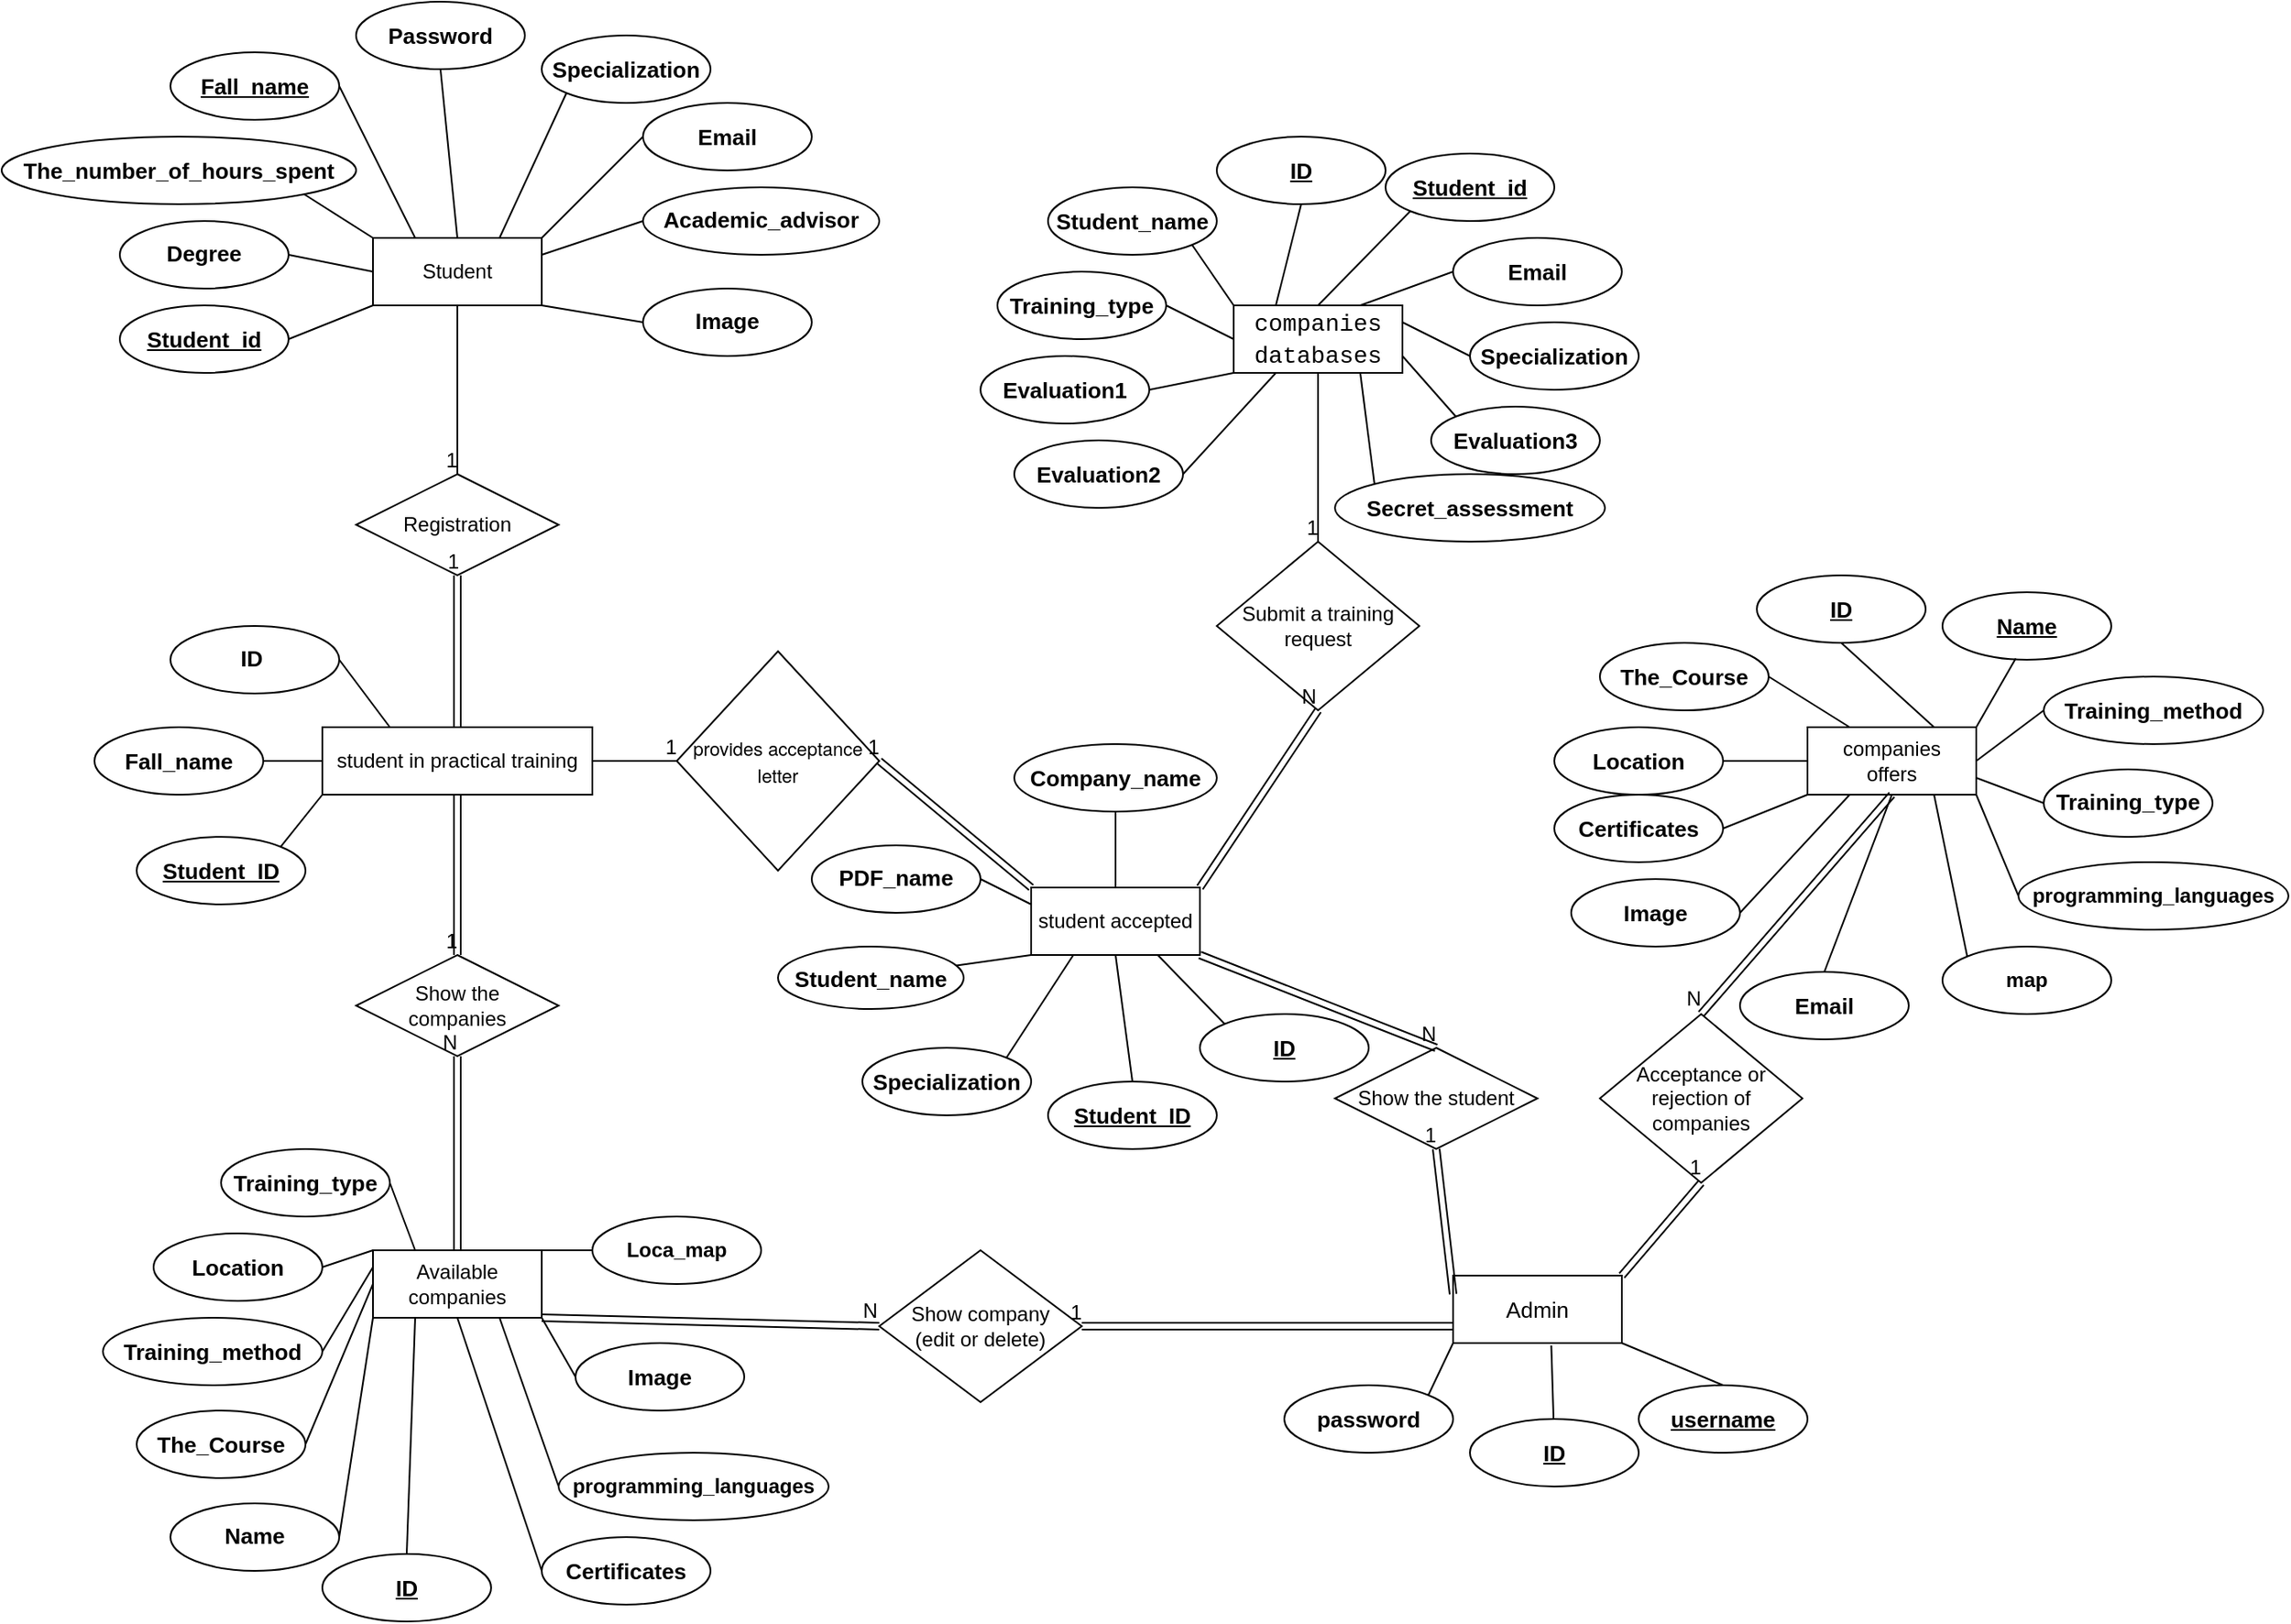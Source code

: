 <mxfile version="12.9.13" type="device"><diagram id="C5RBs43oDa-KdzZeNtuy" name="Page-1"><mxGraphModel dx="2105" dy="607" grid="1" gridSize="10" guides="1" tooltips="1" connect="1" arrows="1" fold="1" page="1" pageScale="1" pageWidth="827" pageHeight="1169" math="0" shadow="0"><root><mxCell id="WIyWlLk6GJQsqaUBKTNV-0"/><mxCell id="WIyWlLk6GJQsqaUBKTNV-1" parent="WIyWlLk6GJQsqaUBKTNV-0"/><mxCell id="EBYsE_pvQ5f8uuLPag2J-0" value="&lt;span style=&quot;font-size: 13.12px&quot;&gt;Admin&lt;/span&gt;" style="whiteSpace=wrap;html=1;align=center;" parent="WIyWlLk6GJQsqaUBKTNV-1" vertex="1"><mxGeometry x="640" y="775" width="100" height="40" as="geometry"/></mxCell><mxCell id="EBYsE_pvQ5f8uuLPag2J-1" value="student in practical training" style="whiteSpace=wrap;html=1;align=center;" parent="WIyWlLk6GJQsqaUBKTNV-1" vertex="1"><mxGeometry x="-30" y="450" width="160" height="40" as="geometry"/></mxCell><mxCell id="EBYsE_pvQ5f8uuLPag2J-2" value="student accepted" style="whiteSpace=wrap;html=1;align=center;" parent="WIyWlLk6GJQsqaUBKTNV-1" vertex="1"><mxGeometry x="390" y="545" width="100" height="40" as="geometry"/></mxCell><mxCell id="EBYsE_pvQ5f8uuLPag2J-4" value="Student" style="whiteSpace=wrap;html=1;align=center;" parent="WIyWlLk6GJQsqaUBKTNV-1" vertex="1"><mxGeometry y="160" width="100" height="40" as="geometry"/></mxCell><mxCell id="EBYsE_pvQ5f8uuLPag2J-7" value="companies&lt;br&gt;offers" style="whiteSpace=wrap;html=1;align=center;" parent="WIyWlLk6GJQsqaUBKTNV-1" vertex="1"><mxGeometry x="850" y="450" width="100" height="40" as="geometry"/></mxCell><mxCell id="EBYsE_pvQ5f8uuLPag2J-8" value="&lt;div style=&quot;font-family: &amp;#34;consolas&amp;#34; , &amp;#34;courier new&amp;#34; , monospace ; font-size: 14px ; line-height: 19px&quot;&gt;companies&lt;/div&gt;&lt;div style=&quot;font-family: &amp;#34;consolas&amp;#34; , &amp;#34;courier new&amp;#34; , monospace ; font-size: 14px ; line-height: 19px&quot;&gt;databases&lt;/div&gt;" style="whiteSpace=wrap;html=1;align=center;" parent="WIyWlLk6GJQsqaUBKTNV-1" vertex="1"><mxGeometry x="510" y="200" width="100" height="40" as="geometry"/></mxCell><mxCell id="EBYsE_pvQ5f8uuLPag2J-11" value="Available companies" style="whiteSpace=wrap;html=1;align=center;" parent="WIyWlLk6GJQsqaUBKTNV-1" vertex="1"><mxGeometry y="760" width="100" height="40" as="geometry"/></mxCell><mxCell id="EBYsE_pvQ5f8uuLPag2J-13" value="Registration" style="shape=rhombus;perimeter=rhombusPerimeter;whiteSpace=wrap;html=1;align=center;" parent="WIyWlLk6GJQsqaUBKTNV-1" vertex="1"><mxGeometry x="-10" y="300" width="120" height="60" as="geometry"/></mxCell><mxCell id="EBYsE_pvQ5f8uuLPag2J-16" value="" style="endArrow=none;html=1;rounded=0;exitX=0.5;exitY=1;exitDx=0;exitDy=0;entryX=0.5;entryY=0;entryDx=0;entryDy=0;" parent="WIyWlLk6GJQsqaUBKTNV-1" source="EBYsE_pvQ5f8uuLPag2J-4" target="EBYsE_pvQ5f8uuLPag2J-13" edge="1"><mxGeometry relative="1" as="geometry"><mxPoint x="330" y="440" as="sourcePoint"/><mxPoint x="310" y="220" as="targetPoint"/></mxGeometry></mxCell><mxCell id="EBYsE_pvQ5f8uuLPag2J-17" value="1" style="resizable=0;html=1;align=right;verticalAlign=bottom;" parent="EBYsE_pvQ5f8uuLPag2J-16" connectable="0" vertex="1"><mxGeometry x="1" relative="1" as="geometry"/></mxCell><mxCell id="EBYsE_pvQ5f8uuLPag2J-25" value="" style="shape=link;html=1;rounded=0;entryX=0.5;entryY=1;entryDx=0;entryDy=0;exitX=0.5;exitY=0;exitDx=0;exitDy=0;" parent="WIyWlLk6GJQsqaUBKTNV-1" source="EBYsE_pvQ5f8uuLPag2J-1" target="EBYsE_pvQ5f8uuLPag2J-13" edge="1"><mxGeometry relative="1" as="geometry"><mxPoint x="340" y="430" as="sourcePoint"/><mxPoint x="490" y="440" as="targetPoint"/></mxGeometry></mxCell><mxCell id="EBYsE_pvQ5f8uuLPag2J-26" value="1" style="resizable=0;html=1;align=right;verticalAlign=bottom;" parent="EBYsE_pvQ5f8uuLPag2J-25" connectable="0" vertex="1"><mxGeometry x="1" relative="1" as="geometry"><mxPoint x="1" as="offset"/></mxGeometry></mxCell><mxCell id="EBYsE_pvQ5f8uuLPag2J-27" value="&lt;span style=&quot;font-family: &amp;#34;whitney&amp;#34; , &amp;#34;helvetica neue&amp;#34; , &amp;#34;helvetica&amp;#34; , &amp;#34;arial&amp;#34; , sans-serif ; text-align: left&quot;&gt;&lt;font style=&quot;font-size: 11px&quot;&gt;provides acceptance letter&lt;/font&gt;&lt;/span&gt;" style="shape=rhombus;perimeter=rhombusPerimeter;whiteSpace=wrap;html=1;align=center;" parent="WIyWlLk6GJQsqaUBKTNV-1" vertex="1"><mxGeometry x="180" y="405" width="120" height="130" as="geometry"/></mxCell><mxCell id="EBYsE_pvQ5f8uuLPag2J-34" value="" style="shape=link;html=1;rounded=0;entryX=1;entryY=0.5;entryDx=0;entryDy=0;exitX=0;exitY=0;exitDx=0;exitDy=0;" parent="WIyWlLk6GJQsqaUBKTNV-1" source="EBYsE_pvQ5f8uuLPag2J-2" target="EBYsE_pvQ5f8uuLPag2J-27" edge="1"><mxGeometry relative="1" as="geometry"><mxPoint x="330" y="310" as="sourcePoint"/><mxPoint x="490" y="310" as="targetPoint"/></mxGeometry></mxCell><mxCell id="EBYsE_pvQ5f8uuLPag2J-35" value="1" style="resizable=0;html=1;align=right;verticalAlign=bottom;" parent="EBYsE_pvQ5f8uuLPag2J-34" connectable="0" vertex="1"><mxGeometry x="1" relative="1" as="geometry"/></mxCell><mxCell id="EBYsE_pvQ5f8uuLPag2J-38" value="" style="endArrow=none;html=1;rounded=0;exitX=1;exitY=0.5;exitDx=0;exitDy=0;entryX=0;entryY=0.5;entryDx=0;entryDy=0;" parent="WIyWlLk6GJQsqaUBKTNV-1" source="EBYsE_pvQ5f8uuLPag2J-1" target="EBYsE_pvQ5f8uuLPag2J-27" edge="1"><mxGeometry relative="1" as="geometry"><mxPoint x="330" y="310" as="sourcePoint"/><mxPoint x="490" y="310" as="targetPoint"/></mxGeometry></mxCell><mxCell id="EBYsE_pvQ5f8uuLPag2J-39" value="1" style="resizable=0;html=1;align=right;verticalAlign=bottom;" parent="EBYsE_pvQ5f8uuLPag2J-38" connectable="0" vertex="1"><mxGeometry x="1" relative="1" as="geometry"/></mxCell><mxCell id="EBYsE_pvQ5f8uuLPag2J-41" value="Show the&lt;br&gt;companies" style="shape=rhombus;perimeter=rhombusPerimeter;whiteSpace=wrap;html=1;align=center;" parent="WIyWlLk6GJQsqaUBKTNV-1" vertex="1"><mxGeometry x="-10" y="585" width="120" height="60" as="geometry"/></mxCell><mxCell id="EBYsE_pvQ5f8uuLPag2J-42" value="Acceptance or rejection of companies" style="shape=rhombus;perimeter=rhombusPerimeter;whiteSpace=wrap;html=1;align=center;" parent="WIyWlLk6GJQsqaUBKTNV-1" vertex="1"><mxGeometry x="727" y="620" width="120" height="100" as="geometry"/></mxCell><mxCell id="EBYsE_pvQ5f8uuLPag2J-43" value="Show company&lt;br&gt;(edit or delete)" style="shape=rhombus;perimeter=rhombusPerimeter;whiteSpace=wrap;html=1;align=center;" parent="WIyWlLk6GJQsqaUBKTNV-1" vertex="1"><mxGeometry x="300" y="760" width="120" height="90" as="geometry"/></mxCell><mxCell id="EBYsE_pvQ5f8uuLPag2J-44" value="" style="shape=link;html=1;rounded=0;exitX=0;exitY=0.75;exitDx=0;exitDy=0;entryX=1;entryY=0.5;entryDx=0;entryDy=0;" parent="WIyWlLk6GJQsqaUBKTNV-1" source="EBYsE_pvQ5f8uuLPag2J-0" target="EBYsE_pvQ5f8uuLPag2J-43" edge="1"><mxGeometry relative="1" as="geometry"><mxPoint x="340" y="630" as="sourcePoint"/><mxPoint x="610" y="690" as="targetPoint"/></mxGeometry></mxCell><mxCell id="EBYsE_pvQ5f8uuLPag2J-45" value="1" style="resizable=0;html=1;align=right;verticalAlign=bottom;" parent="EBYsE_pvQ5f8uuLPag2J-44" connectable="0" vertex="1"><mxGeometry x="1" relative="1" as="geometry"/></mxCell><mxCell id="EBYsE_pvQ5f8uuLPag2J-46" value="" style="shape=link;html=1;rounded=0;exitX=1;exitY=1;exitDx=0;exitDy=0;entryX=0;entryY=0.5;entryDx=0;entryDy=0;" parent="WIyWlLk6GJQsqaUBKTNV-1" source="EBYsE_pvQ5f8uuLPag2J-11" target="EBYsE_pvQ5f8uuLPag2J-43" edge="1"><mxGeometry relative="1" as="geometry"><mxPoint x="340" y="630" as="sourcePoint"/><mxPoint x="500" y="630" as="targetPoint"/></mxGeometry></mxCell><mxCell id="EBYsE_pvQ5f8uuLPag2J-47" value="N" style="resizable=0;html=1;align=right;verticalAlign=bottom;" parent="EBYsE_pvQ5f8uuLPag2J-46" connectable="0" vertex="1"><mxGeometry x="1" relative="1" as="geometry"/></mxCell><mxCell id="EBYsE_pvQ5f8uuLPag2J-48" value="" style="shape=link;html=1;rounded=0;exitX=0.5;exitY=1;exitDx=0;exitDy=0;entryX=0.5;entryY=0;entryDx=0;entryDy=0;" parent="WIyWlLk6GJQsqaUBKTNV-1" source="EBYsE_pvQ5f8uuLPag2J-7" target="EBYsE_pvQ5f8uuLPag2J-42" edge="1"><mxGeometry relative="1" as="geometry"><mxPoint x="340" y="630" as="sourcePoint"/><mxPoint x="500" y="630" as="targetPoint"/></mxGeometry></mxCell><mxCell id="EBYsE_pvQ5f8uuLPag2J-49" value="N" style="resizable=0;html=1;align=right;verticalAlign=bottom;" parent="EBYsE_pvQ5f8uuLPag2J-48" connectable="0" vertex="1"><mxGeometry x="1" relative="1" as="geometry"/></mxCell><mxCell id="EBYsE_pvQ5f8uuLPag2J-50" value="" style="shape=link;html=1;rounded=0;entryX=0.5;entryY=1;entryDx=0;entryDy=0;exitX=1;exitY=0;exitDx=0;exitDy=0;" parent="WIyWlLk6GJQsqaUBKTNV-1" source="EBYsE_pvQ5f8uuLPag2J-0" target="EBYsE_pvQ5f8uuLPag2J-42" edge="1"><mxGeometry relative="1" as="geometry"><mxPoint x="340" y="630" as="sourcePoint"/><mxPoint x="500" y="630" as="targetPoint"/></mxGeometry></mxCell><mxCell id="EBYsE_pvQ5f8uuLPag2J-51" value="1" style="resizable=0;html=1;align=right;verticalAlign=bottom;" parent="EBYsE_pvQ5f8uuLPag2J-50" connectable="0" vertex="1"><mxGeometry x="1" relative="1" as="geometry"/></mxCell><mxCell id="EBYsE_pvQ5f8uuLPag2J-52" value="Show the student" style="shape=rhombus;perimeter=rhombusPerimeter;whiteSpace=wrap;html=1;align=center;" parent="WIyWlLk6GJQsqaUBKTNV-1" vertex="1"><mxGeometry x="570" y="640" width="120" height="60" as="geometry"/></mxCell><mxCell id="EBYsE_pvQ5f8uuLPag2J-53" value="" style="shape=link;html=1;rounded=0;exitX=1;exitY=1;exitDx=0;exitDy=0;entryX=0.5;entryY=0;entryDx=0;entryDy=0;" parent="WIyWlLk6GJQsqaUBKTNV-1" source="EBYsE_pvQ5f8uuLPag2J-2" target="EBYsE_pvQ5f8uuLPag2J-52" edge="1"><mxGeometry relative="1" as="geometry"><mxPoint x="340" y="630" as="sourcePoint"/><mxPoint x="500" y="630" as="targetPoint"/></mxGeometry></mxCell><mxCell id="EBYsE_pvQ5f8uuLPag2J-54" value="N" style="resizable=0;html=1;align=right;verticalAlign=bottom;" parent="EBYsE_pvQ5f8uuLPag2J-53" connectable="0" vertex="1"><mxGeometry x="1" relative="1" as="geometry"/></mxCell><mxCell id="EBYsE_pvQ5f8uuLPag2J-55" value="" style="shape=link;html=1;rounded=0;entryX=0.5;entryY=1;entryDx=0;entryDy=0;" parent="WIyWlLk6GJQsqaUBKTNV-1" target="EBYsE_pvQ5f8uuLPag2J-52" edge="1"><mxGeometry relative="1" as="geometry"><mxPoint x="640" y="786" as="sourcePoint"/><mxPoint x="530" y="680" as="targetPoint"/></mxGeometry></mxCell><mxCell id="EBYsE_pvQ5f8uuLPag2J-56" value="1" style="resizable=0;html=1;align=right;verticalAlign=bottom;" parent="EBYsE_pvQ5f8uuLPag2J-55" connectable="0" vertex="1"><mxGeometry x="1" relative="1" as="geometry"/></mxCell><mxCell id="EBYsE_pvQ5f8uuLPag2J-58" value="Submit a training request" style="shape=rhombus;perimeter=rhombusPerimeter;whiteSpace=wrap;html=1;align=center;" parent="WIyWlLk6GJQsqaUBKTNV-1" vertex="1"><mxGeometry x="500" y="340" width="120" height="100" as="geometry"/></mxCell><mxCell id="EBYsE_pvQ5f8uuLPag2J-59" value="" style="shape=link;html=1;rounded=0;entryX=0.5;entryY=1;entryDx=0;entryDy=0;exitX=1;exitY=0;exitDx=0;exitDy=0;" parent="WIyWlLk6GJQsqaUBKTNV-1" source="EBYsE_pvQ5f8uuLPag2J-2" target="EBYsE_pvQ5f8uuLPag2J-58" edge="1"><mxGeometry relative="1" as="geometry"><mxPoint x="550" y="507" as="sourcePoint"/><mxPoint x="500" y="490" as="targetPoint"/></mxGeometry></mxCell><mxCell id="EBYsE_pvQ5f8uuLPag2J-60" value="N" style="resizable=0;html=1;align=right;verticalAlign=bottom;" parent="EBYsE_pvQ5f8uuLPag2J-59" connectable="0" vertex="1"><mxGeometry x="1" relative="1" as="geometry"/></mxCell><mxCell id="EBYsE_pvQ5f8uuLPag2J-63" value="" style="shape=link;html=1;rounded=0;exitX=0.5;exitY=0;exitDx=0;exitDy=0;entryX=0.5;entryY=1;entryDx=0;entryDy=0;" parent="WIyWlLk6GJQsqaUBKTNV-1" source="EBYsE_pvQ5f8uuLPag2J-11" target="EBYsE_pvQ5f8uuLPag2J-41" edge="1"><mxGeometry relative="1" as="geometry"><mxPoint x="340" y="630" as="sourcePoint"/><mxPoint x="500" y="630" as="targetPoint"/></mxGeometry></mxCell><mxCell id="EBYsE_pvQ5f8uuLPag2J-64" value="N" style="resizable=0;html=1;align=right;verticalAlign=bottom;" parent="EBYsE_pvQ5f8uuLPag2J-63" connectable="0" vertex="1"><mxGeometry x="1" relative="1" as="geometry"/></mxCell><mxCell id="EBYsE_pvQ5f8uuLPag2J-69" value="" style="shape=link;html=1;rounded=0;exitX=0.5;exitY=1;exitDx=0;exitDy=0;entryX=0.5;entryY=0;entryDx=0;entryDy=0;" parent="WIyWlLk6GJQsqaUBKTNV-1" source="EBYsE_pvQ5f8uuLPag2J-1" target="EBYsE_pvQ5f8uuLPag2J-41" edge="1"><mxGeometry relative="1" as="geometry"><mxPoint x="360" y="600" as="sourcePoint"/><mxPoint x="520" y="600" as="targetPoint"/></mxGeometry></mxCell><mxCell id="EBYsE_pvQ5f8uuLPag2J-70" value="1" style="resizable=0;html=1;align=right;verticalAlign=bottom;" parent="EBYsE_pvQ5f8uuLPag2J-69" connectable="0" vertex="1"><mxGeometry x="1" relative="1" as="geometry"/></mxCell><mxCell id="EBYsE_pvQ5f8uuLPag2J-72" value="" style="endArrow=none;html=1;rounded=0;exitX=0.5;exitY=1;exitDx=0;exitDy=0;entryX=0.5;entryY=0;entryDx=0;entryDy=0;" parent="WIyWlLk6GJQsqaUBKTNV-1" source="EBYsE_pvQ5f8uuLPag2J-8" target="EBYsE_pvQ5f8uuLPag2J-58" edge="1"><mxGeometry relative="1" as="geometry"><mxPoint x="360" y="330" as="sourcePoint"/><mxPoint x="520" y="330" as="targetPoint"/></mxGeometry></mxCell><mxCell id="EBYsE_pvQ5f8uuLPag2J-73" value="1" style="resizable=0;html=1;align=right;verticalAlign=bottom;" parent="EBYsE_pvQ5f8uuLPag2J-72" connectable="0" vertex="1"><mxGeometry x="1" relative="1" as="geometry"/></mxCell><mxCell id="EBYsE_pvQ5f8uuLPag2J-74" value="&lt;span style=&quot;font-family: sans-serif ; font-size: 13.12px ; font-weight: 700 ; text-align: left&quot;&gt;Student_id&lt;/span&gt;" style="ellipse;whiteSpace=wrap;html=1;align=center;fontStyle=4;" parent="WIyWlLk6GJQsqaUBKTNV-1" vertex="1"><mxGeometry x="-150" y="200" width="100" height="40" as="geometry"/></mxCell><mxCell id="EBYsE_pvQ5f8uuLPag2J-75" value="&lt;br&gt;&lt;table id=&quot;tablestructure&quot; class=&quot;table table-light table-striped table-hover w-auto&quot; style=&quot;box-sizing: border-box ; border-collapse: collapse ; margin-bottom: 1rem ; font-family: sans-serif ; font-size: 13.12px ; text-align: left ; width: auto&quot;&gt;&lt;tbody style=&quot;box-sizing: border-box&quot;&gt;&lt;tr style=&quot;box-sizing: border-box&quot;&gt;&lt;th class=&quot;nowrap&quot; style=&quot;box-sizing: border-box ; text-align: left ; padding: 0.1em 0.3em ; vertical-align: middle ; border-top: 0px solid rgb(251 , 252 , 252) ; border-right-color: rgb(251 , 252 , 252) ; border-bottom-color: rgb(251 , 252 , 252) ; border-left-color: rgb(251 , 252 , 252) ; text-shadow: rgb(255 , 255 , 255) 0px 1px 0px&quot;&gt;&lt;label for=&quot;checkbox_row_7&quot; style=&quot;box-sizing: border-box ; display: inline-block ; margin: 0.3rem 0px&quot;&gt;Academic_advisor&lt;/label&gt;&lt;/th&gt;&lt;/tr&gt;&lt;/tbody&gt;&lt;/table&gt;" style="ellipse;whiteSpace=wrap;html=1;align=center;" parent="WIyWlLk6GJQsqaUBKTNV-1" vertex="1"><mxGeometry x="160" y="130" width="140" height="40" as="geometry"/></mxCell><mxCell id="EBYsE_pvQ5f8uuLPag2J-76" value="&lt;span style=&quot;font-family: sans-serif ; font-size: 13.12px ; font-weight: 700 ; text-align: left&quot;&gt;Email&lt;/span&gt;" style="ellipse;whiteSpace=wrap;html=1;align=center;" parent="WIyWlLk6GJQsqaUBKTNV-1" vertex="1"><mxGeometry x="160" y="80" width="100" height="40" as="geometry"/></mxCell><mxCell id="EBYsE_pvQ5f8uuLPag2J-77" value="&lt;span style=&quot;font-family: sans-serif ; font-size: 13.12px ; font-weight: 700 ; text-align: left&quot;&gt;The_number_of_hours_spent&lt;/span&gt;" style="ellipse;whiteSpace=wrap;html=1;align=center;" parent="WIyWlLk6GJQsqaUBKTNV-1" vertex="1"><mxGeometry x="-220" y="100" width="210" height="40" as="geometry"/></mxCell><mxCell id="EBYsE_pvQ5f8uuLPag2J-78" value="&lt;br&gt;&lt;table id=&quot;tablestructure&quot; class=&quot;table table-light table-striped table-hover w-auto&quot; style=&quot;box-sizing: border-box ; border-collapse: collapse ; margin-bottom: 1rem ; font-family: sans-serif ; font-size: 13.12px ; text-align: left ; width: auto&quot;&gt;&lt;tbody style=&quot;box-sizing: border-box&quot;&gt;&lt;tr style=&quot;box-sizing: border-box&quot;&gt;&lt;th class=&quot;nowrap&quot; style=&quot;box-sizing: border-box ; text-align: left ; padding: 0.1em 0.3em ; vertical-align: middle ; border-top: 0px solid rgb(251 , 252 , 252) ; border-right-color: rgb(251 , 252 , 252) ; border-bottom-color: rgb(251 , 252 , 252) ; border-left-color: rgb(251 , 252 , 252) ; text-shadow: rgb(255 , 255 , 255) 0px 1px 0px&quot;&gt;&lt;label for=&quot;checkbox_row_9&quot; style=&quot;box-sizing: border-box ; display: inline-block ; margin: 0.3rem 0px&quot;&gt;Degree&lt;/label&gt;&lt;/th&gt;&lt;/tr&gt;&lt;/tbody&gt;&lt;/table&gt;" style="ellipse;whiteSpace=wrap;html=1;align=center;" parent="WIyWlLk6GJQsqaUBKTNV-1" vertex="1"><mxGeometry x="-150" y="150" width="100" height="40" as="geometry"/></mxCell><mxCell id="EBYsE_pvQ5f8uuLPag2J-79" value="&lt;span style=&quot;font-family: sans-serif ; font-size: 13.12px ; font-weight: 700 ; text-align: left&quot;&gt;Specialization&lt;/span&gt;" style="ellipse;whiteSpace=wrap;html=1;align=center;" parent="WIyWlLk6GJQsqaUBKTNV-1" vertex="1"><mxGeometry x="100" y="40" width="100" height="40" as="geometry"/></mxCell><mxCell id="EBYsE_pvQ5f8uuLPag2J-80" value="&lt;span style=&quot;font-family: sans-serif ; font-size: 13.12px ; font-weight: 700 ; text-align: left&quot;&gt;Password&lt;/span&gt;" style="ellipse;whiteSpace=wrap;html=1;align=center;" parent="WIyWlLk6GJQsqaUBKTNV-1" vertex="1"><mxGeometry x="-10" y="20" width="100" height="40" as="geometry"/></mxCell><mxCell id="EBYsE_pvQ5f8uuLPag2J-82" value="&lt;br&gt;&lt;table id=&quot;tablestructure&quot; class=&quot;table table-light table-striped table-hover w-auto&quot; style=&quot;box-sizing: border-box ; border-collapse: collapse ; margin-bottom: 1rem ; font-family: sans-serif ; font-size: 13.12px ; text-align: left ; width: auto&quot;&gt;&lt;tbody style=&quot;box-sizing: border-box&quot;&gt;&lt;tr style=&quot;box-sizing: border-box&quot;&gt;&lt;th class=&quot;nowrap&quot; style=&quot;box-sizing: border-box ; text-align: left ; padding: 0.1em 0.3em ; vertical-align: middle ; border-top: 0px solid rgb(251 , 252 , 252) ; border-right-color: rgb(251 , 252 , 252) ; border-bottom-color: rgb(251 , 252 , 252) ; border-left-color: rgb(251 , 252 , 252) ; text-shadow: rgb(255 , 255 , 255) 0px 1px 0px&quot;&gt;&lt;label for=&quot;checkbox_row_10&quot; style=&quot;box-sizing: border-box ; display: inline-block ; margin: 0.3rem 0px&quot;&gt;Image&lt;/label&gt;&lt;/th&gt;&lt;/tr&gt;&lt;/tbody&gt;&lt;/table&gt;" style="ellipse;whiteSpace=wrap;html=1;align=center;" parent="WIyWlLk6GJQsqaUBKTNV-1" vertex="1"><mxGeometry x="160" y="190" width="100" height="40" as="geometry"/></mxCell><mxCell id="EBYsE_pvQ5f8uuLPag2J-87" value="&lt;span style=&quot;font-family: sans-serif ; font-size: 13.12px ; font-weight: 700 ; text-align: left&quot;&gt;Fall_name&lt;/span&gt;" style="ellipse;whiteSpace=wrap;html=1;align=center;fontStyle=4;" parent="WIyWlLk6GJQsqaUBKTNV-1" vertex="1"><mxGeometry x="-120" y="50" width="100" height="40" as="geometry"/></mxCell><mxCell id="EBYsE_pvQ5f8uuLPag2J-95" value="&lt;br&gt;&lt;table id=&quot;tablestructure&quot; class=&quot;table table-light table-striped table-hover w-auto&quot; style=&quot;box-sizing: border-box ; border-collapse: collapse ; margin-bottom: 1rem ; font-family: sans-serif ; font-size: 13.12px ; text-align: left ; width: auto&quot;&gt;&lt;tbody style=&quot;box-sizing: border-box&quot;&gt;&lt;tr style=&quot;box-sizing: border-box&quot;&gt;&lt;th class=&quot;nowrap&quot; style=&quot;box-sizing: border-box ; text-align: left ; padding: 0.1em 0.3em ; vertical-align: middle ; border-top: 0px solid rgb(251 , 252 , 252) ; border-right-color: rgb(251 , 252 , 252) ; border-bottom-color: rgb(251 , 252 , 252) ; border-left-color: rgb(251 , 252 , 252) ; text-shadow: rgb(255 , 255 , 255) 0px 1px 0px&quot;&gt;&lt;label for=&quot;checkbox_row_2&quot; style=&quot;box-sizing: border-box ; display: inline-block ; margin: 0.3rem 0px&quot;&gt;Name&lt;/label&gt;&lt;/th&gt;&lt;/tr&gt;&lt;/tbody&gt;&lt;/table&gt;" style="ellipse;whiteSpace=wrap;html=1;align=center;fontStyle=4;" parent="WIyWlLk6GJQsqaUBKTNV-1" vertex="1"><mxGeometry x="-120" y="910" width="100" height="40" as="geometry"/></mxCell><mxCell id="EBYsE_pvQ5f8uuLPag2J-96" value="&lt;span style=&quot;font-family: sans-serif ; font-size: 13.12px ; font-weight: 700 ; text-align: left&quot;&gt;ID&lt;/span&gt;" style="ellipse;whiteSpace=wrap;html=1;align=center;fontStyle=4;" parent="WIyWlLk6GJQsqaUBKTNV-1" vertex="1"><mxGeometry x="-30" y="940" width="100" height="40" as="geometry"/></mxCell><mxCell id="EBYsE_pvQ5f8uuLPag2J-97" value="&lt;span style=&quot;font-family: sans-serif ; font-size: 13.12px ; font-weight: 700 ; text-align: left&quot;&gt;Image&lt;/span&gt;" style="ellipse;whiteSpace=wrap;html=1;align=center;" parent="WIyWlLk6GJQsqaUBKTNV-1" vertex="1"><mxGeometry x="120" y="815" width="100" height="40" as="geometry"/></mxCell><mxCell id="EBYsE_pvQ5f8uuLPag2J-98" value="&lt;span style=&quot;font-family: sans-serif ; font-size: 13.12px ; font-weight: 700 ; text-align: left&quot;&gt;Training_type&lt;/span&gt;" style="ellipse;whiteSpace=wrap;html=1;align=center;" parent="WIyWlLk6GJQsqaUBKTNV-1" vertex="1"><mxGeometry x="-90" y="700" width="100" height="40" as="geometry"/></mxCell><mxCell id="EBYsE_pvQ5f8uuLPag2J-99" value="&lt;span style=&quot;font-family: sans-serif ; font-size: 13.12px ; font-weight: 700 ; text-align: left&quot;&gt;Certificates&lt;/span&gt;" style="ellipse;whiteSpace=wrap;html=1;align=center;" parent="WIyWlLk6GJQsqaUBKTNV-1" vertex="1"><mxGeometry x="100" y="930" width="100" height="40" as="geometry"/></mxCell><mxCell id="EBYsE_pvQ5f8uuLPag2J-100" value="&lt;span style=&quot;font-family: sans-serif ; font-size: 13.12px ; font-weight: 700 ; text-align: left&quot;&gt;Location&lt;/span&gt;" style="ellipse;whiteSpace=wrap;html=1;align=center;" parent="WIyWlLk6GJQsqaUBKTNV-1" vertex="1"><mxGeometry x="-130" y="750" width="100" height="40" as="geometry"/></mxCell><mxCell id="EBYsE_pvQ5f8uuLPag2J-101" value="&lt;span style=&quot;font-family: sans-serif ; font-size: 13.12px ; font-weight: 700 ; text-align: left&quot;&gt;Training_method&lt;/span&gt;" style="ellipse;whiteSpace=wrap;html=1;align=center;" parent="WIyWlLk6GJQsqaUBKTNV-1" vertex="1"><mxGeometry x="-160" y="800" width="130" height="40" as="geometry"/></mxCell><mxCell id="EBYsE_pvQ5f8uuLPag2J-102" value="&lt;span style=&quot;font-family: sans-serif ; font-size: 13.12px ; font-weight: 700 ; text-align: left&quot;&gt;The_Course&lt;/span&gt;" style="ellipse;whiteSpace=wrap;html=1;align=center;" parent="WIyWlLk6GJQsqaUBKTNV-1" vertex="1"><mxGeometry x="-140" y="855" width="100" height="40" as="geometry"/></mxCell><mxCell id="EBYsE_pvQ5f8uuLPag2J-111" value="&lt;span style=&quot;font-family: sans-serif ; font-size: 13.12px ; font-weight: 700 ; text-align: left&quot;&gt;ID&lt;/span&gt;" style="ellipse;whiteSpace=wrap;html=1;align=center;fontStyle=4;" parent="WIyWlLk6GJQsqaUBKTNV-1" vertex="1"><mxGeometry x="650" y="860" width="100" height="40" as="geometry"/></mxCell><mxCell id="EBYsE_pvQ5f8uuLPag2J-112" value="&lt;span style=&quot;font-family: sans-serif ; font-size: 13.12px ; font-weight: 700 ; text-align: left&quot;&gt;username&lt;/span&gt;" style="ellipse;whiteSpace=wrap;html=1;align=center;fontStyle=4;" parent="WIyWlLk6GJQsqaUBKTNV-1" vertex="1"><mxGeometry x="750" y="840" width="100" height="40" as="geometry"/></mxCell><mxCell id="EBYsE_pvQ5f8uuLPag2J-113" value="&lt;span style=&quot;font-family: sans-serif ; font-size: 13.12px ; font-weight: 700 ; text-align: left&quot;&gt;password&lt;/span&gt;" style="ellipse;whiteSpace=wrap;html=1;align=center;" parent="WIyWlLk6GJQsqaUBKTNV-1" vertex="1"><mxGeometry x="540" y="840" width="100" height="40" as="geometry"/></mxCell><mxCell id="EBYsE_pvQ5f8uuLPag2J-117" value="&lt;span style=&quot;font-family: sans-serif ; font-size: 13.12px ; font-weight: 700 ; text-align: left&quot;&gt;Name&lt;/span&gt;" style="ellipse;whiteSpace=wrap;html=1;align=center;fontStyle=4;" parent="WIyWlLk6GJQsqaUBKTNV-1" vertex="1"><mxGeometry x="930" y="370" width="100" height="40" as="geometry"/></mxCell><mxCell id="EBYsE_pvQ5f8uuLPag2J-118" value="&lt;span style=&quot;font-family: sans-serif ; font-size: 13.12px ; font-weight: 700 ; text-align: left&quot;&gt;ID&lt;/span&gt;" style="ellipse;whiteSpace=wrap;html=1;align=center;fontStyle=4;" parent="WIyWlLk6GJQsqaUBKTNV-1" vertex="1"><mxGeometry x="820" y="360" width="100" height="40" as="geometry"/></mxCell><mxCell id="EBYsE_pvQ5f8uuLPag2J-119" value="&lt;div style=&quot;text-align: left&quot;&gt;&lt;span style=&quot;font-size: 13.12px&quot;&gt;&lt;font face=&quot;sans-serif&quot;&gt;&lt;b&gt;Location&lt;/b&gt;&lt;/font&gt;&lt;/span&gt;&lt;/div&gt;" style="ellipse;whiteSpace=wrap;html=1;align=center;" parent="WIyWlLk6GJQsqaUBKTNV-1" vertex="1"><mxGeometry x="700" y="450" width="100" height="40" as="geometry"/></mxCell><mxCell id="EBYsE_pvQ5f8uuLPag2J-120" value="&lt;br&gt;&lt;table id=&quot;tablestructure&quot; class=&quot;table table-light table-striped table-hover w-auto&quot; style=&quot;box-sizing: border-box ; border-collapse: collapse ; margin-bottom: 1rem ; font-family: sans-serif ; font-size: 13.12px ; text-align: left ; width: auto&quot;&gt;&lt;tbody style=&quot;box-sizing: border-box&quot;&gt;&lt;tr style=&quot;box-sizing: border-box&quot;&gt;&lt;th class=&quot;nowrap&quot; style=&quot;box-sizing: border-box ; text-align: left ; padding: 0.1em 0.3em ; vertical-align: middle ; border-top: 0px solid rgb(251 , 252 , 252) ; border-right-color: rgb(251 , 252 , 252) ; border-bottom-color: rgb(251 , 252 , 252) ; border-left-color: rgb(251 , 252 , 252) ; text-shadow: rgb(255 , 255 , 255) 0px 1px 0px&quot;&gt;&lt;label for=&quot;checkbox_row_6&quot; style=&quot;box-sizing: border-box ; display: inline-block ; margin: 0.3rem 0px&quot;&gt;Training_type&lt;/label&gt;&lt;/th&gt;&lt;/tr&gt;&lt;/tbody&gt;&lt;/table&gt;" style="ellipse;whiteSpace=wrap;html=1;align=center;" parent="WIyWlLk6GJQsqaUBKTNV-1" vertex="1"><mxGeometry x="990" y="475" width="100" height="40" as="geometry"/></mxCell><mxCell id="EBYsE_pvQ5f8uuLPag2J-121" value="&lt;div style=&quot;text-align: left&quot;&gt;&lt;span style=&quot;font-size: 13.12px&quot;&gt;&lt;font face=&quot;sans-serif&quot;&gt;&lt;b&gt;Training_method&lt;/b&gt;&lt;/font&gt;&lt;/span&gt;&lt;/div&gt;" style="ellipse;whiteSpace=wrap;html=1;align=center;" parent="WIyWlLk6GJQsqaUBKTNV-1" vertex="1"><mxGeometry x="990" y="420" width="130" height="40" as="geometry"/></mxCell><mxCell id="EBYsE_pvQ5f8uuLPag2J-122" value="&lt;div style=&quot;text-align: left&quot;&gt;&lt;span style=&quot;font-size: 13.12px&quot;&gt;&lt;font face=&quot;sans-serif&quot;&gt;&lt;b&gt;The_Course&lt;/b&gt;&lt;/font&gt;&lt;/span&gt;&lt;/div&gt;" style="ellipse;whiteSpace=wrap;html=1;align=center;" parent="WIyWlLk6GJQsqaUBKTNV-1" vertex="1"><mxGeometry x="727" y="400" width="100" height="40" as="geometry"/></mxCell><mxCell id="EBYsE_pvQ5f8uuLPag2J-129" value="&lt;span style=&quot;font-family: sans-serif ; font-size: 13.12px ; font-weight: 700 ; text-align: left&quot;&gt;Student_ID&lt;/span&gt;" style="ellipse;whiteSpace=wrap;html=1;align=center;fontStyle=4;" parent="WIyWlLk6GJQsqaUBKTNV-1" vertex="1"><mxGeometry x="-140" y="515" width="100" height="40" as="geometry"/></mxCell><mxCell id="EBYsE_pvQ5f8uuLPag2J-130" value="&lt;br&gt;&lt;table id=&quot;tablestructure&quot; class=&quot;table table-light table-striped table-hover w-auto&quot; style=&quot;box-sizing: border-box ; border-collapse: collapse ; margin-bottom: 1rem ; font-family: sans-serif ; font-size: 13.12px ; text-align: left ; width: auto&quot;&gt;&lt;tbody style=&quot;box-sizing: border-box&quot;&gt;&lt;tr style=&quot;box-sizing: border-box&quot;&gt;&lt;th class=&quot;nowrap&quot; style=&quot;box-sizing: border-box ; text-align: left ; padding: 0.1em 0.3em ; vertical-align: middle ; border-top: 0px solid rgb(251 , 252 , 252) ; border-right-color: rgb(251 , 252 , 252) ; border-bottom-color: rgb(251 , 252 , 252) ; border-left-color: rgb(251 , 252 , 252) ; text-shadow: rgb(255 , 255 , 255) 0px 1px 0px&quot;&gt;&lt;label for=&quot;checkbox_row_1&quot; style=&quot;box-sizing: border-box ; display: inline-block ; margin: 0.3rem 0px&quot;&gt;ID&amp;nbsp;&lt;/label&gt;&lt;/th&gt;&lt;/tr&gt;&lt;/tbody&gt;&lt;/table&gt;" style="ellipse;whiteSpace=wrap;html=1;align=center;fontStyle=4;" parent="WIyWlLk6GJQsqaUBKTNV-1" vertex="1"><mxGeometry x="-120" y="390" width="100" height="40" as="geometry"/></mxCell><mxCell id="EBYsE_pvQ5f8uuLPag2J-131" value="&lt;span style=&quot;font-family: sans-serif ; font-size: 13.12px ; font-weight: 700 ; text-align: left&quot;&gt;Fall_name&lt;/span&gt;" style="ellipse;whiteSpace=wrap;html=1;align=center;" parent="WIyWlLk6GJQsqaUBKTNV-1" vertex="1"><mxGeometry x="-165" y="450" width="100" height="40" as="geometry"/></mxCell><mxCell id="EBYsE_pvQ5f8uuLPag2J-135" value="&lt;span style=&quot;font-family: sans-serif ; font-size: 13.12px ; font-weight: 700 ; text-align: left&quot;&gt;Student_ID&lt;/span&gt;" style="ellipse;whiteSpace=wrap;html=1;align=center;fontStyle=4;" parent="WIyWlLk6GJQsqaUBKTNV-1" vertex="1"><mxGeometry x="400" y="660" width="100" height="40" as="geometry"/></mxCell><mxCell id="EBYsE_pvQ5f8uuLPag2J-136" value="&lt;span style=&quot;font-family: sans-serif ; font-size: 13.12px ; font-weight: 700 ; text-align: left&quot;&gt;ID&lt;/span&gt;" style="ellipse;whiteSpace=wrap;html=1;align=center;fontStyle=4;" parent="WIyWlLk6GJQsqaUBKTNV-1" vertex="1"><mxGeometry x="490" y="620" width="100" height="40" as="geometry"/></mxCell><mxCell id="EBYsE_pvQ5f8uuLPag2J-137" value="&lt;br&gt;&lt;table id=&quot;tablestructure&quot; class=&quot;table table-light table-striped table-hover w-auto&quot; style=&quot;box-sizing: border-box ; border-collapse: collapse ; margin-bottom: 1rem ; font-family: sans-serif ; font-size: 13.12px ; text-align: left ; width: auto&quot;&gt;&lt;tbody style=&quot;box-sizing: border-box&quot;&gt;&lt;tr style=&quot;box-sizing: border-box&quot;&gt;&lt;th class=&quot;nowrap&quot; style=&quot;box-sizing: border-box ; text-align: left ; padding: 0.1em 0.3em ; vertical-align: middle ; border-top: 0px solid rgb(251 , 252 , 252) ; border-right-color: rgb(251 , 252 , 252) ; border-bottom-color: rgb(251 , 252 , 252) ; border-left-color: rgb(251 , 252 , 252) ; text-shadow: rgb(255 , 255 , 255) 0px 1px 0px&quot;&gt;&lt;label for=&quot;checkbox_row_6&quot; style=&quot;box-sizing: border-box ; display: inline-block ; margin: 0.3rem 0px&quot;&gt;PDF_name&lt;/label&gt;&lt;/th&gt;&lt;/tr&gt;&lt;/tbody&gt;&lt;/table&gt;" style="ellipse;whiteSpace=wrap;html=1;align=center;" parent="WIyWlLk6GJQsqaUBKTNV-1" vertex="1"><mxGeometry x="260" y="520" width="100" height="40" as="geometry"/></mxCell><mxCell id="EBYsE_pvQ5f8uuLPag2J-138" value="&lt;table id=&quot;tablestructure&quot; class=&quot;table table-light table-striped table-hover w-auto&quot; style=&quot;box-sizing: border-box ; border-collapse: collapse ; margin-bottom: 1rem ; font-family: sans-serif ; font-size: 13.12px ; text-align: left ; width: auto&quot;&gt;&lt;tbody style=&quot;box-sizing: border-box&quot;&gt;&lt;tr style=&quot;box-sizing: border-box&quot;&gt;&lt;th class=&quot;nowrap&quot; style=&quot;box-sizing: border-box ; text-align: left ; padding: 0.1em 0.3em ; vertical-align: middle ; border-top: 0px solid rgb(251 , 252 , 252) ; border-right-color: rgb(251 , 252 , 252) ; border-bottom-color: rgb(251 , 252 , 252) ; border-left-color: rgb(251 , 252 , 252) ; text-shadow: rgb(255 , 255 , 255) 0px 1px 0px&quot;&gt;&lt;label for=&quot;checkbox_row_5&quot; style=&quot;box-sizing: border-box ; display: inline-block ; margin: 0.3rem 0px&quot;&gt;&lt;br&gt;Company_name&lt;br&gt;&lt;/label&gt;&lt;/th&gt;&lt;/tr&gt;&lt;/tbody&gt;&lt;/table&gt;" style="ellipse;whiteSpace=wrap;html=1;align=center;" parent="WIyWlLk6GJQsqaUBKTNV-1" vertex="1"><mxGeometry x="380" y="460" width="120" height="40" as="geometry"/></mxCell><mxCell id="EBYsE_pvQ5f8uuLPag2J-139" value="&lt;span style=&quot;font-family: sans-serif ; font-size: 13.12px ; font-weight: 700 ; text-align: left&quot;&gt;Student_name&lt;/span&gt;" style="ellipse;whiteSpace=wrap;html=1;align=center;" parent="WIyWlLk6GJQsqaUBKTNV-1" vertex="1"><mxGeometry x="240" y="580" width="110" height="37" as="geometry"/></mxCell><mxCell id="EBYsE_pvQ5f8uuLPag2J-140" value="&lt;span style=&quot;font-family: sans-serif ; font-size: 13.12px ; font-weight: 700 ; text-align: left&quot;&gt;Specialization&lt;/span&gt;" style="ellipse;whiteSpace=wrap;html=1;align=center;" parent="WIyWlLk6GJQsqaUBKTNV-1" vertex="1"><mxGeometry x="290" y="640" width="100" height="40" as="geometry"/></mxCell><mxCell id="EBYsE_pvQ5f8uuLPag2J-149" value="&lt;span style=&quot;font-family: sans-serif ; font-size: 13.12px ; font-weight: 700 ; text-align: left&quot;&gt;Student_id&lt;/span&gt;" style="ellipse;whiteSpace=wrap;html=1;align=center;fontStyle=4;" parent="WIyWlLk6GJQsqaUBKTNV-1" vertex="1"><mxGeometry x="600" y="110" width="100" height="40" as="geometry"/></mxCell><mxCell id="EBYsE_pvQ5f8uuLPag2J-150" value="&lt;span style=&quot;font-family: sans-serif ; font-size: 13.12px ; font-weight: 700 ; text-align: left&quot;&gt;ID&lt;/span&gt;" style="ellipse;whiteSpace=wrap;html=1;align=center;fontStyle=4;" parent="WIyWlLk6GJQsqaUBKTNV-1" vertex="1"><mxGeometry x="500" y="100" width="100" height="40" as="geometry"/></mxCell><mxCell id="EBYsE_pvQ5f8uuLPag2J-151" value="&lt;span style=&quot;font-family: sans-serif ; font-size: 13.12px ; font-weight: 700 ; text-align: left&quot;&gt;Specialization&lt;/span&gt;" style="ellipse;whiteSpace=wrap;html=1;align=center;" parent="WIyWlLk6GJQsqaUBKTNV-1" vertex="1"><mxGeometry x="650" y="210" width="100" height="40" as="geometry"/></mxCell><mxCell id="EBYsE_pvQ5f8uuLPag2J-152" value="&lt;span style=&quot;font-family: sans-serif ; font-size: 13.12px ; font-weight: 700 ; text-align: left&quot;&gt;Email&lt;/span&gt;" style="ellipse;whiteSpace=wrap;html=1;align=center;" parent="WIyWlLk6GJQsqaUBKTNV-1" vertex="1"><mxGeometry x="640" y="160" width="100" height="40" as="geometry"/></mxCell><mxCell id="EBYsE_pvQ5f8uuLPag2J-153" value="&lt;span style=&quot;font-family: sans-serif ; font-size: 13.12px ; font-weight: 700 ; text-align: left&quot;&gt;Training_type&lt;/span&gt;" style="ellipse;whiteSpace=wrap;html=1;align=center;" parent="WIyWlLk6GJQsqaUBKTNV-1" vertex="1"><mxGeometry x="370" y="180" width="100" height="40" as="geometry"/></mxCell><mxCell id="EBYsE_pvQ5f8uuLPag2J-154" value="&lt;span style=&quot;font-family: sans-serif ; font-size: 13.12px ; font-weight: 700 ; text-align: left&quot;&gt;Student_name&lt;/span&gt;" style="ellipse;whiteSpace=wrap;html=1;align=center;" parent="WIyWlLk6GJQsqaUBKTNV-1" vertex="1"><mxGeometry x="400" y="130" width="100" height="40" as="geometry"/></mxCell><mxCell id="h1Hdxju4MkMHJZ1xTv72-0" value="&lt;b&gt;programming_languages&lt;/b&gt;" style="ellipse;whiteSpace=wrap;html=1;align=center;" parent="WIyWlLk6GJQsqaUBKTNV-1" vertex="1"><mxGeometry x="110" y="880" width="160" height="40" as="geometry"/></mxCell><mxCell id="iaREdfEJTX34-ZqRztXX-0" value="&lt;b&gt;programming_languages&lt;/b&gt;" style="ellipse;whiteSpace=wrap;html=1;align=center;" parent="WIyWlLk6GJQsqaUBKTNV-1" vertex="1"><mxGeometry x="975" y="530" width="160" height="40" as="geometry"/></mxCell><mxCell id="RcUK0hqG-gO59WbbKm9o-0" value="&lt;b&gt;Loca_map&lt;/b&gt;" style="ellipse;whiteSpace=wrap;html=1;align=center;" parent="WIyWlLk6GJQsqaUBKTNV-1" vertex="1"><mxGeometry x="130" y="740" width="100" height="40" as="geometry"/></mxCell><mxCell id="4TZQr1XRwVnCMUgJCF_E-0" value="&lt;span style=&quot;font-family: sans-serif ; font-size: 13.12px ; font-weight: 700 ; text-align: left&quot;&gt;Evaluation1&lt;/span&gt;" style="ellipse;whiteSpace=wrap;html=1;align=center;" parent="WIyWlLk6GJQsqaUBKTNV-1" vertex="1"><mxGeometry x="360" y="230" width="100" height="40" as="geometry"/></mxCell><mxCell id="4TZQr1XRwVnCMUgJCF_E-3" value="&lt;span style=&quot;font-family: sans-serif ; font-size: 13.12px ; font-weight: 700 ; text-align: left&quot;&gt;Evaluation2&lt;/span&gt;" style="ellipse;whiteSpace=wrap;html=1;align=center;" parent="WIyWlLk6GJQsqaUBKTNV-1" vertex="1"><mxGeometry x="380" y="280" width="100" height="40" as="geometry"/></mxCell><mxCell id="4TZQr1XRwVnCMUgJCF_E-5" value="&lt;span style=&quot;font-family: sans-serif ; font-size: 13.12px ; font-weight: 700 ; text-align: left&quot;&gt;Evaluation3&lt;/span&gt;" style="ellipse;whiteSpace=wrap;html=1;align=center;" parent="WIyWlLk6GJQsqaUBKTNV-1" vertex="1"><mxGeometry x="627" y="260" width="100" height="40" as="geometry"/></mxCell><mxCell id="4TZQr1XRwVnCMUgJCF_E-8" value="&lt;span style=&quot;font-family: sans-serif ; font-size: 13.12px ; font-weight: 700 ; text-align: left&quot;&gt;Secret_assessment&lt;/span&gt;" style="ellipse;whiteSpace=wrap;html=1;align=center;" parent="WIyWlLk6GJQsqaUBKTNV-1" vertex="1"><mxGeometry x="570" y="300" width="160" height="40" as="geometry"/></mxCell><mxCell id="4TZQr1XRwVnCMUgJCF_E-10" value="&lt;div style=&quot;text-align: left&quot;&gt;&lt;font face=&quot;sans-serif&quot;&gt;&lt;span style=&quot;font-size: 13.12px&quot;&gt;&lt;b&gt;Certificates&lt;/b&gt;&lt;/span&gt;&lt;/font&gt;&lt;br&gt;&lt;/div&gt;" style="ellipse;whiteSpace=wrap;html=1;align=center;" parent="WIyWlLk6GJQsqaUBKTNV-1" vertex="1"><mxGeometry x="700" y="490" width="100" height="40" as="geometry"/></mxCell><mxCell id="4TZQr1XRwVnCMUgJCF_E-11" value="&lt;div style=&quot;text-align: left&quot;&gt;&lt;font face=&quot;sans-serif&quot;&gt;&lt;span style=&quot;font-size: 13.12px&quot;&gt;&lt;b&gt;Email&lt;/b&gt;&lt;/span&gt;&lt;/font&gt;&lt;br&gt;&lt;/div&gt;" style="ellipse;whiteSpace=wrap;html=1;align=center;" parent="WIyWlLk6GJQsqaUBKTNV-1" vertex="1"><mxGeometry x="810" y="595" width="100" height="40" as="geometry"/></mxCell><mxCell id="4TZQr1XRwVnCMUgJCF_E-13" value="&lt;b&gt;map&lt;/b&gt;" style="ellipse;whiteSpace=wrap;html=1;align=center;" parent="WIyWlLk6GJQsqaUBKTNV-1" vertex="1"><mxGeometry x="930" y="580" width="100" height="40" as="geometry"/></mxCell><mxCell id="4TZQr1XRwVnCMUgJCF_E-18" value="&lt;div style=&quot;text-align: left&quot;&gt;&lt;font face=&quot;sans-serif&quot;&gt;&lt;span style=&quot;font-size: 13.12px&quot;&gt;&lt;b&gt;Image&lt;/b&gt;&lt;/span&gt;&lt;/font&gt;&lt;br&gt;&lt;/div&gt;" style="ellipse;whiteSpace=wrap;html=1;align=center;" parent="WIyWlLk6GJQsqaUBKTNV-1" vertex="1"><mxGeometry x="710" y="540" width="100" height="40" as="geometry"/></mxCell><mxCell id="OrZxZoy1cdtG3fnBwGpY-2" value="" style="endArrow=none;html=1;rounded=0;entryX=0;entryY=0.5;entryDx=0;entryDy=0;exitX=1;exitY=1;exitDx=0;exitDy=0;" parent="WIyWlLk6GJQsqaUBKTNV-1" source="EBYsE_pvQ5f8uuLPag2J-4" target="EBYsE_pvQ5f8uuLPag2J-82" edge="1"><mxGeometry relative="1" as="geometry"><mxPoint x="-350" y="49.5" as="sourcePoint"/><mxPoint x="-190" y="49.5" as="targetPoint"/></mxGeometry></mxCell><mxCell id="OrZxZoy1cdtG3fnBwGpY-3" value="" style="endArrow=none;html=1;rounded=0;entryX=1;entryY=0.25;entryDx=0;entryDy=0;exitX=0;exitY=0.5;exitDx=0;exitDy=0;" parent="WIyWlLk6GJQsqaUBKTNV-1" source="EBYsE_pvQ5f8uuLPag2J-75" target="EBYsE_pvQ5f8uuLPag2J-4" edge="1"><mxGeometry relative="1" as="geometry"><mxPoint x="150" y="150" as="sourcePoint"/><mxPoint x="-180" y="59.5" as="targetPoint"/></mxGeometry></mxCell><mxCell id="OrZxZoy1cdtG3fnBwGpY-4" value="" style="endArrow=none;html=1;rounded=0;entryX=1;entryY=0;entryDx=0;entryDy=0;exitX=0;exitY=0.5;exitDx=0;exitDy=0;" parent="WIyWlLk6GJQsqaUBKTNV-1" source="EBYsE_pvQ5f8uuLPag2J-76" target="EBYsE_pvQ5f8uuLPag2J-4" edge="1"><mxGeometry relative="1" as="geometry"><mxPoint x="-330" y="69.5" as="sourcePoint"/><mxPoint x="-170" y="69.5" as="targetPoint"/></mxGeometry></mxCell><mxCell id="OrZxZoy1cdtG3fnBwGpY-5" value="" style="endArrow=none;html=1;rounded=0;entryX=0.75;entryY=0;entryDx=0;entryDy=0;exitX=0;exitY=1;exitDx=0;exitDy=0;" parent="WIyWlLk6GJQsqaUBKTNV-1" source="EBYsE_pvQ5f8uuLPag2J-79" target="EBYsE_pvQ5f8uuLPag2J-4" edge="1"><mxGeometry relative="1" as="geometry"><mxPoint x="-320" y="79.5" as="sourcePoint"/><mxPoint x="-160" y="79.5" as="targetPoint"/></mxGeometry></mxCell><mxCell id="OrZxZoy1cdtG3fnBwGpY-6" value="" style="endArrow=none;html=1;rounded=0;entryX=0.5;entryY=0;entryDx=0;entryDy=0;exitX=0.5;exitY=1;exitDx=0;exitDy=0;" parent="WIyWlLk6GJQsqaUBKTNV-1" source="EBYsE_pvQ5f8uuLPag2J-80" target="EBYsE_pvQ5f8uuLPag2J-4" edge="1"><mxGeometry relative="1" as="geometry"><mxPoint x="-310" y="89.5" as="sourcePoint"/><mxPoint x="-150" y="89.5" as="targetPoint"/></mxGeometry></mxCell><mxCell id="OrZxZoy1cdtG3fnBwGpY-7" value="" style="endArrow=none;html=1;rounded=0;entryX=0;entryY=0;entryDx=0;entryDy=0;exitX=1;exitY=1;exitDx=0;exitDy=0;" parent="WIyWlLk6GJQsqaUBKTNV-1" source="EBYsE_pvQ5f8uuLPag2J-77" target="EBYsE_pvQ5f8uuLPag2J-4" edge="1"><mxGeometry relative="1" as="geometry"><mxPoint x="-300" y="99.5" as="sourcePoint"/><mxPoint x="-140" y="99.5" as="targetPoint"/></mxGeometry></mxCell><mxCell id="OrZxZoy1cdtG3fnBwGpY-8" value="" style="endArrow=none;html=1;rounded=0;entryX=0.25;entryY=0;entryDx=0;entryDy=0;exitX=1;exitY=0.5;exitDx=0;exitDy=0;" parent="WIyWlLk6GJQsqaUBKTNV-1" source="EBYsE_pvQ5f8uuLPag2J-87" target="EBYsE_pvQ5f8uuLPag2J-4" edge="1"><mxGeometry relative="1" as="geometry"><mxPoint x="-290" y="109.5" as="sourcePoint"/><mxPoint x="-130" y="109.5" as="targetPoint"/></mxGeometry></mxCell><mxCell id="OrZxZoy1cdtG3fnBwGpY-9" value="" style="endArrow=none;html=1;rounded=0;entryX=0;entryY=0.5;entryDx=0;entryDy=0;exitX=1;exitY=0.5;exitDx=0;exitDy=0;" parent="WIyWlLk6GJQsqaUBKTNV-1" source="EBYsE_pvQ5f8uuLPag2J-78" target="EBYsE_pvQ5f8uuLPag2J-4" edge="1"><mxGeometry relative="1" as="geometry"><mxPoint x="-280" y="119.5" as="sourcePoint"/><mxPoint x="-120" y="119.5" as="targetPoint"/></mxGeometry></mxCell><mxCell id="OrZxZoy1cdtG3fnBwGpY-10" value="" style="endArrow=none;html=1;rounded=0;entryX=0;entryY=1;entryDx=0;entryDy=0;exitX=1;exitY=0.5;exitDx=0;exitDy=0;" parent="WIyWlLk6GJQsqaUBKTNV-1" source="EBYsE_pvQ5f8uuLPag2J-74" target="EBYsE_pvQ5f8uuLPag2J-4" edge="1"><mxGeometry relative="1" as="geometry"><mxPoint x="-270" y="129.5" as="sourcePoint"/><mxPoint x="-110" y="129.5" as="targetPoint"/></mxGeometry></mxCell><mxCell id="OrZxZoy1cdtG3fnBwGpY-12" value="" style="endArrow=none;html=1;rounded=0;entryX=0;entryY=1;entryDx=0;entryDy=0;exitX=1;exitY=0;exitDx=0;exitDy=0;" parent="WIyWlLk6GJQsqaUBKTNV-1" source="EBYsE_pvQ5f8uuLPag2J-129" target="EBYsE_pvQ5f8uuLPag2J-1" edge="1"><mxGeometry relative="1" as="geometry"><mxPoint x="-360" y="350" as="sourcePoint"/><mxPoint x="-200" y="350" as="targetPoint"/></mxGeometry></mxCell><mxCell id="OrZxZoy1cdtG3fnBwGpY-13" value="" style="endArrow=none;html=1;rounded=0;entryX=0;entryY=0.5;entryDx=0;entryDy=0;exitX=1;exitY=0.5;exitDx=0;exitDy=0;" parent="WIyWlLk6GJQsqaUBKTNV-1" source="EBYsE_pvQ5f8uuLPag2J-131" target="EBYsE_pvQ5f8uuLPag2J-1" edge="1"><mxGeometry relative="1" as="geometry"><mxPoint x="-350" y="360" as="sourcePoint"/><mxPoint x="-190" y="360" as="targetPoint"/></mxGeometry></mxCell><mxCell id="OrZxZoy1cdtG3fnBwGpY-14" value="" style="endArrow=none;html=1;rounded=0;entryX=0.25;entryY=0;entryDx=0;entryDy=0;exitX=1;exitY=0.5;exitDx=0;exitDy=0;" parent="WIyWlLk6GJQsqaUBKTNV-1" source="EBYsE_pvQ5f8uuLPag2J-130" target="EBYsE_pvQ5f8uuLPag2J-1" edge="1"><mxGeometry relative="1" as="geometry"><mxPoint x="-340" y="370" as="sourcePoint"/><mxPoint x="-180" y="370" as="targetPoint"/></mxGeometry></mxCell><mxCell id="OrZxZoy1cdtG3fnBwGpY-15" value="" style="endArrow=none;html=1;rounded=0;exitX=1;exitY=0.5;exitDx=0;exitDy=0;entryX=0;entryY=1;entryDx=0;entryDy=0;" parent="WIyWlLk6GJQsqaUBKTNV-1" source="EBYsE_pvQ5f8uuLPag2J-95" target="EBYsE_pvQ5f8uuLPag2J-11" edge="1"><mxGeometry relative="1" as="geometry"><mxPoint x="-360" y="699" as="sourcePoint"/><mxPoint x="-200" y="699" as="targetPoint"/></mxGeometry></mxCell><mxCell id="OrZxZoy1cdtG3fnBwGpY-16" value="" style="endArrow=none;html=1;rounded=0;entryX=0;entryY=0.5;entryDx=0;entryDy=0;exitX=1;exitY=0.5;exitDx=0;exitDy=0;" parent="WIyWlLk6GJQsqaUBKTNV-1" source="EBYsE_pvQ5f8uuLPag2J-102" target="EBYsE_pvQ5f8uuLPag2J-11" edge="1"><mxGeometry relative="1" as="geometry"><mxPoint x="-350" y="709" as="sourcePoint"/><mxPoint x="-190" y="709" as="targetPoint"/></mxGeometry></mxCell><mxCell id="OrZxZoy1cdtG3fnBwGpY-17" value="" style="endArrow=none;html=1;rounded=0;entryX=0;entryY=0.25;entryDx=0;entryDy=0;exitX=1;exitY=0.5;exitDx=0;exitDy=0;" parent="WIyWlLk6GJQsqaUBKTNV-1" source="EBYsE_pvQ5f8uuLPag2J-101" target="EBYsE_pvQ5f8uuLPag2J-11" edge="1"><mxGeometry relative="1" as="geometry"><mxPoint x="-340" y="719" as="sourcePoint"/><mxPoint x="-180" y="719" as="targetPoint"/></mxGeometry></mxCell><mxCell id="OrZxZoy1cdtG3fnBwGpY-18" value="" style="endArrow=none;html=1;rounded=0;entryX=0;entryY=0;entryDx=0;entryDy=0;exitX=1;exitY=0.5;exitDx=0;exitDy=0;" parent="WIyWlLk6GJQsqaUBKTNV-1" source="EBYsE_pvQ5f8uuLPag2J-100" target="EBYsE_pvQ5f8uuLPag2J-11" edge="1"><mxGeometry relative="1" as="geometry"><mxPoint x="-330" y="729" as="sourcePoint"/><mxPoint x="-170" y="729" as="targetPoint"/></mxGeometry></mxCell><mxCell id="OrZxZoy1cdtG3fnBwGpY-19" value="" style="endArrow=none;html=1;rounded=0;entryX=0.25;entryY=0;entryDx=0;entryDy=0;exitX=1;exitY=0.5;exitDx=0;exitDy=0;" parent="WIyWlLk6GJQsqaUBKTNV-1" source="EBYsE_pvQ5f8uuLPag2J-98" target="EBYsE_pvQ5f8uuLPag2J-11" edge="1"><mxGeometry relative="1" as="geometry"><mxPoint x="-320" y="739" as="sourcePoint"/><mxPoint x="-160" y="739" as="targetPoint"/></mxGeometry></mxCell><mxCell id="OrZxZoy1cdtG3fnBwGpY-20" value="" style="endArrow=none;html=1;rounded=0;entryX=0.5;entryY=0;entryDx=0;entryDy=0;exitX=0.25;exitY=1;exitDx=0;exitDy=0;" parent="WIyWlLk6GJQsqaUBKTNV-1" source="EBYsE_pvQ5f8uuLPag2J-11" target="EBYsE_pvQ5f8uuLPag2J-96" edge="1"><mxGeometry relative="1" as="geometry"><mxPoint x="-310" y="749" as="sourcePoint"/><mxPoint x="-150" y="749" as="targetPoint"/></mxGeometry></mxCell><mxCell id="OrZxZoy1cdtG3fnBwGpY-21" value="" style="endArrow=none;html=1;rounded=0;entryX=0;entryY=0.5;entryDx=0;entryDy=0;exitX=0.5;exitY=1;exitDx=0;exitDy=0;" parent="WIyWlLk6GJQsqaUBKTNV-1" source="EBYsE_pvQ5f8uuLPag2J-11" target="EBYsE_pvQ5f8uuLPag2J-99" edge="1"><mxGeometry relative="1" as="geometry"><mxPoint x="-300" y="759" as="sourcePoint"/><mxPoint x="-140" y="759" as="targetPoint"/></mxGeometry></mxCell><mxCell id="OrZxZoy1cdtG3fnBwGpY-22" value="" style="endArrow=none;html=1;rounded=0;entryX=0;entryY=0.5;entryDx=0;entryDy=0;exitX=0.75;exitY=1;exitDx=0;exitDy=0;" parent="WIyWlLk6GJQsqaUBKTNV-1" source="EBYsE_pvQ5f8uuLPag2J-11" target="h1Hdxju4MkMHJZ1xTv72-0" edge="1"><mxGeometry relative="1" as="geometry"><mxPoint x="-290" y="769" as="sourcePoint"/><mxPoint x="-130" y="769" as="targetPoint"/></mxGeometry></mxCell><mxCell id="OrZxZoy1cdtG3fnBwGpY-23" value="" style="endArrow=none;html=1;rounded=0;entryX=0;entryY=0.5;entryDx=0;entryDy=0;exitX=1;exitY=1;exitDx=0;exitDy=0;" parent="WIyWlLk6GJQsqaUBKTNV-1" source="EBYsE_pvQ5f8uuLPag2J-11" target="EBYsE_pvQ5f8uuLPag2J-97" edge="1"><mxGeometry relative="1" as="geometry"><mxPoint x="-280" y="779" as="sourcePoint"/><mxPoint x="-120" y="779" as="targetPoint"/></mxGeometry></mxCell><mxCell id="OrZxZoy1cdtG3fnBwGpY-24" value="" style="endArrow=none;html=1;rounded=0;entryX=0;entryY=0.5;entryDx=0;entryDy=0;exitX=1;exitY=0;exitDx=0;exitDy=0;" parent="WIyWlLk6GJQsqaUBKTNV-1" source="EBYsE_pvQ5f8uuLPag2J-11" target="RcUK0hqG-gO59WbbKm9o-0" edge="1"><mxGeometry relative="1" as="geometry"><mxPoint x="-270" y="789" as="sourcePoint"/><mxPoint x="-110" y="789" as="targetPoint"/></mxGeometry></mxCell><mxCell id="OrZxZoy1cdtG3fnBwGpY-26" value="" style="endArrow=none;html=1;rounded=0;exitX=1;exitY=1;exitDx=0;exitDy=0;entryX=0.5;entryY=0;entryDx=0;entryDy=0;" parent="WIyWlLk6GJQsqaUBKTNV-1" source="EBYsE_pvQ5f8uuLPag2J-0" target="EBYsE_pvQ5f8uuLPag2J-112" edge="1"><mxGeometry relative="1" as="geometry"><mxPoint x="670" y="950" as="sourcePoint"/><mxPoint x="830" y="950" as="targetPoint"/></mxGeometry></mxCell><mxCell id="OrZxZoy1cdtG3fnBwGpY-27" value="" style="endArrow=none;html=1;rounded=0;exitX=0.582;exitY=1.035;exitDx=0;exitDy=0;exitPerimeter=0;" parent="WIyWlLk6GJQsqaUBKTNV-1" source="EBYsE_pvQ5f8uuLPag2J-0" target="EBYsE_pvQ5f8uuLPag2J-111" edge="1"><mxGeometry relative="1" as="geometry"><mxPoint x="680" y="960" as="sourcePoint"/><mxPoint x="840" y="960" as="targetPoint"/></mxGeometry></mxCell><mxCell id="OrZxZoy1cdtG3fnBwGpY-28" value="" style="endArrow=none;html=1;rounded=0;exitX=0;exitY=1;exitDx=0;exitDy=0;entryX=1;entryY=0;entryDx=0;entryDy=0;" parent="WIyWlLk6GJQsqaUBKTNV-1" source="EBYsE_pvQ5f8uuLPag2J-0" target="EBYsE_pvQ5f8uuLPag2J-113" edge="1"><mxGeometry relative="1" as="geometry"><mxPoint x="690" y="970" as="sourcePoint"/><mxPoint x="850" y="970" as="targetPoint"/></mxGeometry></mxCell><mxCell id="OrZxZoy1cdtG3fnBwGpY-29" value="" style="endArrow=none;html=1;rounded=0;exitX=0.75;exitY=1;exitDx=0;exitDy=0;entryX=0;entryY=0;entryDx=0;entryDy=0;" parent="WIyWlLk6GJQsqaUBKTNV-1" source="EBYsE_pvQ5f8uuLPag2J-2" target="EBYsE_pvQ5f8uuLPag2J-136" edge="1"><mxGeometry relative="1" as="geometry"><mxPoint x="700" y="980" as="sourcePoint"/><mxPoint x="860" y="980" as="targetPoint"/></mxGeometry></mxCell><mxCell id="OrZxZoy1cdtG3fnBwGpY-30" value="" style="endArrow=none;html=1;rounded=0;exitX=0.5;exitY=1;exitDx=0;exitDy=0;entryX=0.5;entryY=0;entryDx=0;entryDy=0;" parent="WIyWlLk6GJQsqaUBKTNV-1" source="EBYsE_pvQ5f8uuLPag2J-2" target="EBYsE_pvQ5f8uuLPag2J-135" edge="1"><mxGeometry relative="1" as="geometry"><mxPoint x="710" y="990" as="sourcePoint"/><mxPoint x="870" y="990" as="targetPoint"/></mxGeometry></mxCell><mxCell id="OrZxZoy1cdtG3fnBwGpY-31" value="" style="endArrow=none;html=1;rounded=0;exitX=0.25;exitY=1;exitDx=0;exitDy=0;entryX=1;entryY=0;entryDx=0;entryDy=0;" parent="WIyWlLk6GJQsqaUBKTNV-1" source="EBYsE_pvQ5f8uuLPag2J-2" target="EBYsE_pvQ5f8uuLPag2J-140" edge="1"><mxGeometry relative="1" as="geometry"><mxPoint x="720" y="1000" as="sourcePoint"/><mxPoint x="880" y="1000" as="targetPoint"/></mxGeometry></mxCell><mxCell id="OrZxZoy1cdtG3fnBwGpY-32" value="" style="endArrow=none;html=1;rounded=0;exitX=0;exitY=1;exitDx=0;exitDy=0;" parent="WIyWlLk6GJQsqaUBKTNV-1" source="EBYsE_pvQ5f8uuLPag2J-2" target="EBYsE_pvQ5f8uuLPag2J-139" edge="1"><mxGeometry relative="1" as="geometry"><mxPoint x="730" y="1010" as="sourcePoint"/><mxPoint x="890" y="1010" as="targetPoint"/></mxGeometry></mxCell><mxCell id="OrZxZoy1cdtG3fnBwGpY-33" value="" style="endArrow=none;html=1;rounded=0;exitX=0;exitY=0.25;exitDx=0;exitDy=0;entryX=1;entryY=0.5;entryDx=0;entryDy=0;" parent="WIyWlLk6GJQsqaUBKTNV-1" source="EBYsE_pvQ5f8uuLPag2J-2" target="EBYsE_pvQ5f8uuLPag2J-137" edge="1"><mxGeometry relative="1" as="geometry"><mxPoint x="740" y="1020" as="sourcePoint"/><mxPoint x="900" y="1020" as="targetPoint"/></mxGeometry></mxCell><mxCell id="OrZxZoy1cdtG3fnBwGpY-34" value="" style="endArrow=none;html=1;rounded=0;exitX=0.5;exitY=1;exitDx=0;exitDy=0;entryX=0.5;entryY=0;entryDx=0;entryDy=0;" parent="WIyWlLk6GJQsqaUBKTNV-1" source="EBYsE_pvQ5f8uuLPag2J-138" target="EBYsE_pvQ5f8uuLPag2J-2" edge="1"><mxGeometry relative="1" as="geometry"><mxPoint x="750" y="1030" as="sourcePoint"/><mxPoint x="910" y="1030" as="targetPoint"/></mxGeometry></mxCell><mxCell id="OrZxZoy1cdtG3fnBwGpY-35" value="" style="endArrow=none;html=1;rounded=0;exitX=0.5;exitY=0;exitDx=0;exitDy=0;entryX=0.5;entryY=1;entryDx=0;entryDy=0;" parent="WIyWlLk6GJQsqaUBKTNV-1" source="4TZQr1XRwVnCMUgJCF_E-11" target="EBYsE_pvQ5f8uuLPag2J-7" edge="1"><mxGeometry relative="1" as="geometry"><mxPoint x="940" y="699" as="sourcePoint"/><mxPoint x="1100" y="699" as="targetPoint"/></mxGeometry></mxCell><mxCell id="OrZxZoy1cdtG3fnBwGpY-37" value="" style="endArrow=none;html=1;rounded=0;exitX=0;exitY=0;exitDx=0;exitDy=0;entryX=0.75;entryY=1;entryDx=0;entryDy=0;" parent="WIyWlLk6GJQsqaUBKTNV-1" source="4TZQr1XRwVnCMUgJCF_E-13" target="EBYsE_pvQ5f8uuLPag2J-7" edge="1"><mxGeometry relative="1" as="geometry"><mxPoint x="950" y="709" as="sourcePoint"/><mxPoint x="1110" y="709" as="targetPoint"/></mxGeometry></mxCell><mxCell id="OrZxZoy1cdtG3fnBwGpY-38" value="" style="endArrow=none;html=1;rounded=0;exitX=0;exitY=0.5;exitDx=0;exitDy=0;entryX=1;entryY=1;entryDx=0;entryDy=0;" parent="WIyWlLk6GJQsqaUBKTNV-1" source="iaREdfEJTX34-ZqRztXX-0" target="EBYsE_pvQ5f8uuLPag2J-7" edge="1"><mxGeometry relative="1" as="geometry"><mxPoint x="960" y="719" as="sourcePoint"/><mxPoint x="1120" y="719" as="targetPoint"/></mxGeometry></mxCell><mxCell id="OrZxZoy1cdtG3fnBwGpY-39" value="" style="endArrow=none;html=1;rounded=0;exitX=0;exitY=0.5;exitDx=0;exitDy=0;entryX=1;entryY=0.75;entryDx=0;entryDy=0;" parent="WIyWlLk6GJQsqaUBKTNV-1" source="EBYsE_pvQ5f8uuLPag2J-120" target="EBYsE_pvQ5f8uuLPag2J-7" edge="1"><mxGeometry relative="1" as="geometry"><mxPoint x="970" y="729" as="sourcePoint"/><mxPoint x="1130" y="729" as="targetPoint"/></mxGeometry></mxCell><mxCell id="OrZxZoy1cdtG3fnBwGpY-40" value="" style="endArrow=none;html=1;rounded=0;exitX=0;exitY=0.5;exitDx=0;exitDy=0;entryX=1;entryY=0.5;entryDx=0;entryDy=0;" parent="WIyWlLk6GJQsqaUBKTNV-1" source="EBYsE_pvQ5f8uuLPag2J-121" target="EBYsE_pvQ5f8uuLPag2J-7" edge="1"><mxGeometry relative="1" as="geometry"><mxPoint x="980" y="739" as="sourcePoint"/><mxPoint x="1140" y="739" as="targetPoint"/></mxGeometry></mxCell><mxCell id="OrZxZoy1cdtG3fnBwGpY-41" value="" style="endArrow=none;html=1;rounded=0;exitX=0.434;exitY=0.98;exitDx=0;exitDy=0;entryX=1;entryY=0;entryDx=0;entryDy=0;exitPerimeter=0;" parent="WIyWlLk6GJQsqaUBKTNV-1" source="EBYsE_pvQ5f8uuLPag2J-117" target="EBYsE_pvQ5f8uuLPag2J-7" edge="1"><mxGeometry relative="1" as="geometry"><mxPoint x="990" y="749" as="sourcePoint"/><mxPoint x="1150" y="749" as="targetPoint"/></mxGeometry></mxCell><mxCell id="OrZxZoy1cdtG3fnBwGpY-42" value="" style="endArrow=none;html=1;rounded=0;exitX=0.5;exitY=1;exitDx=0;exitDy=0;entryX=0.75;entryY=0;entryDx=0;entryDy=0;" parent="WIyWlLk6GJQsqaUBKTNV-1" source="EBYsE_pvQ5f8uuLPag2J-118" target="EBYsE_pvQ5f8uuLPag2J-7" edge="1"><mxGeometry relative="1" as="geometry"><mxPoint x="1000" y="759" as="sourcePoint"/><mxPoint x="1160" y="759" as="targetPoint"/></mxGeometry></mxCell><mxCell id="OrZxZoy1cdtG3fnBwGpY-43" value="" style="endArrow=none;html=1;rounded=0;exitX=1;exitY=0.5;exitDx=0;exitDy=0;entryX=0.25;entryY=0;entryDx=0;entryDy=0;" parent="WIyWlLk6GJQsqaUBKTNV-1" source="EBYsE_pvQ5f8uuLPag2J-122" target="EBYsE_pvQ5f8uuLPag2J-7" edge="1"><mxGeometry relative="1" as="geometry"><mxPoint x="1010" y="769" as="sourcePoint"/><mxPoint x="1170" y="769" as="targetPoint"/></mxGeometry></mxCell><mxCell id="OrZxZoy1cdtG3fnBwGpY-44" value="" style="endArrow=none;html=1;rounded=0;exitX=1;exitY=0.5;exitDx=0;exitDy=0;entryX=0.25;entryY=1;entryDx=0;entryDy=0;" parent="WIyWlLk6GJQsqaUBKTNV-1" source="4TZQr1XRwVnCMUgJCF_E-18" target="EBYsE_pvQ5f8uuLPag2J-7" edge="1"><mxGeometry relative="1" as="geometry"><mxPoint x="940" y="700" as="sourcePoint"/><mxPoint x="1100" y="700" as="targetPoint"/></mxGeometry></mxCell><mxCell id="OrZxZoy1cdtG3fnBwGpY-45" value="" style="endArrow=none;html=1;rounded=0;exitX=1;exitY=0.5;exitDx=0;exitDy=0;entryX=0;entryY=1;entryDx=0;entryDy=0;" parent="WIyWlLk6GJQsqaUBKTNV-1" source="4TZQr1XRwVnCMUgJCF_E-10" target="EBYsE_pvQ5f8uuLPag2J-7" edge="1"><mxGeometry relative="1" as="geometry"><mxPoint x="1030" y="789" as="sourcePoint"/><mxPoint x="1190" y="789" as="targetPoint"/></mxGeometry></mxCell><mxCell id="OrZxZoy1cdtG3fnBwGpY-46" value="" style="endArrow=none;html=1;rounded=0;exitX=1;exitY=0.5;exitDx=0;exitDy=0;entryX=0;entryY=0.5;entryDx=0;entryDy=0;" parent="WIyWlLk6GJQsqaUBKTNV-1" source="EBYsE_pvQ5f8uuLPag2J-119" target="EBYsE_pvQ5f8uuLPag2J-7" edge="1"><mxGeometry relative="1" as="geometry"><mxPoint x="1040" y="799" as="sourcePoint"/><mxPoint x="1200" y="799" as="targetPoint"/></mxGeometry></mxCell><mxCell id="OrZxZoy1cdtG3fnBwGpY-47" value="" style="endArrow=none;html=1;rounded=0;exitX=1;exitY=0.5;exitDx=0;exitDy=0;entryX=0.25;entryY=1;entryDx=0;entryDy=0;" parent="WIyWlLk6GJQsqaUBKTNV-1" source="4TZQr1XRwVnCMUgJCF_E-3" target="EBYsE_pvQ5f8uuLPag2J-8" edge="1"><mxGeometry relative="1" as="geometry"><mxPoint x="727" y="30" as="sourcePoint"/><mxPoint x="887" y="30" as="targetPoint"/></mxGeometry></mxCell><mxCell id="OrZxZoy1cdtG3fnBwGpY-48" value="" style="endArrow=none;html=1;rounded=0;exitX=1;exitY=0.5;exitDx=0;exitDy=0;entryX=0;entryY=1;entryDx=0;entryDy=0;" parent="WIyWlLk6GJQsqaUBKTNV-1" source="4TZQr1XRwVnCMUgJCF_E-0" target="EBYsE_pvQ5f8uuLPag2J-8" edge="1"><mxGeometry relative="1" as="geometry"><mxPoint x="737" y="40" as="sourcePoint"/><mxPoint x="897" y="40" as="targetPoint"/></mxGeometry></mxCell><mxCell id="OrZxZoy1cdtG3fnBwGpY-49" value="" style="endArrow=none;html=1;rounded=0;exitX=1;exitY=0.5;exitDx=0;exitDy=0;entryX=0;entryY=0.5;entryDx=0;entryDy=0;" parent="WIyWlLk6GJQsqaUBKTNV-1" source="EBYsE_pvQ5f8uuLPag2J-153" target="EBYsE_pvQ5f8uuLPag2J-8" edge="1"><mxGeometry relative="1" as="geometry"><mxPoint x="747" y="50" as="sourcePoint"/><mxPoint x="907" y="50" as="targetPoint"/></mxGeometry></mxCell><mxCell id="OrZxZoy1cdtG3fnBwGpY-50" value="" style="endArrow=none;html=1;rounded=0;exitX=1;exitY=1;exitDx=0;exitDy=0;entryX=0;entryY=0;entryDx=0;entryDy=0;" parent="WIyWlLk6GJQsqaUBKTNV-1" source="EBYsE_pvQ5f8uuLPag2J-154" target="EBYsE_pvQ5f8uuLPag2J-8" edge="1"><mxGeometry relative="1" as="geometry"><mxPoint x="757" y="60" as="sourcePoint"/><mxPoint x="917" y="60" as="targetPoint"/></mxGeometry></mxCell><mxCell id="OrZxZoy1cdtG3fnBwGpY-51" value="" style="endArrow=none;html=1;rounded=0;exitX=0.5;exitY=1;exitDx=0;exitDy=0;entryX=0.25;entryY=0;entryDx=0;entryDy=0;" parent="WIyWlLk6GJQsqaUBKTNV-1" source="EBYsE_pvQ5f8uuLPag2J-150" target="EBYsE_pvQ5f8uuLPag2J-8" edge="1"><mxGeometry relative="1" as="geometry"><mxPoint x="767" y="70" as="sourcePoint"/><mxPoint x="927" y="70" as="targetPoint"/></mxGeometry></mxCell><mxCell id="OrZxZoy1cdtG3fnBwGpY-52" value="" style="endArrow=none;html=1;rounded=0;exitX=0.5;exitY=0;exitDx=0;exitDy=0;entryX=0;entryY=1;entryDx=0;entryDy=0;" parent="WIyWlLk6GJQsqaUBKTNV-1" source="EBYsE_pvQ5f8uuLPag2J-8" target="EBYsE_pvQ5f8uuLPag2J-149" edge="1"><mxGeometry relative="1" as="geometry"><mxPoint x="777" y="80" as="sourcePoint"/><mxPoint x="937" y="80" as="targetPoint"/></mxGeometry></mxCell><mxCell id="OrZxZoy1cdtG3fnBwGpY-53" value="" style="endArrow=none;html=1;rounded=0;exitX=0.75;exitY=0;exitDx=0;exitDy=0;" parent="WIyWlLk6GJQsqaUBKTNV-1" source="EBYsE_pvQ5f8uuLPag2J-8" edge="1"><mxGeometry relative="1" as="geometry"><mxPoint x="787" y="90" as="sourcePoint"/><mxPoint x="640" y="180" as="targetPoint"/></mxGeometry></mxCell><mxCell id="OrZxZoy1cdtG3fnBwGpY-54" value="" style="endArrow=none;html=1;rounded=0;exitX=1;exitY=0.25;exitDx=0;exitDy=0;entryX=0;entryY=0.5;entryDx=0;entryDy=0;" parent="WIyWlLk6GJQsqaUBKTNV-1" source="EBYsE_pvQ5f8uuLPag2J-8" target="EBYsE_pvQ5f8uuLPag2J-151" edge="1"><mxGeometry relative="1" as="geometry"><mxPoint x="797" y="100" as="sourcePoint"/><mxPoint x="957" y="100" as="targetPoint"/></mxGeometry></mxCell><mxCell id="OrZxZoy1cdtG3fnBwGpY-55" value="" style="endArrow=none;html=1;rounded=0;exitX=1;exitY=0.75;exitDx=0;exitDy=0;entryX=0;entryY=0;entryDx=0;entryDy=0;" parent="WIyWlLk6GJQsqaUBKTNV-1" source="EBYsE_pvQ5f8uuLPag2J-8" target="4TZQr1XRwVnCMUgJCF_E-5" edge="1"><mxGeometry relative="1" as="geometry"><mxPoint x="760" y="160" as="sourcePoint"/><mxPoint x="920" y="160" as="targetPoint"/></mxGeometry></mxCell><mxCell id="OrZxZoy1cdtG3fnBwGpY-57" value="" style="endArrow=none;html=1;rounded=0;exitX=0;exitY=0;exitDx=0;exitDy=0;entryX=0.75;entryY=1;entryDx=0;entryDy=0;" parent="WIyWlLk6GJQsqaUBKTNV-1" source="4TZQr1XRwVnCMUgJCF_E-8" target="EBYsE_pvQ5f8uuLPag2J-8" edge="1"><mxGeometry relative="1" as="geometry"><mxPoint x="817" y="120" as="sourcePoint"/><mxPoint x="977" y="120" as="targetPoint"/></mxGeometry></mxCell></root></mxGraphModel></diagram></mxfile>